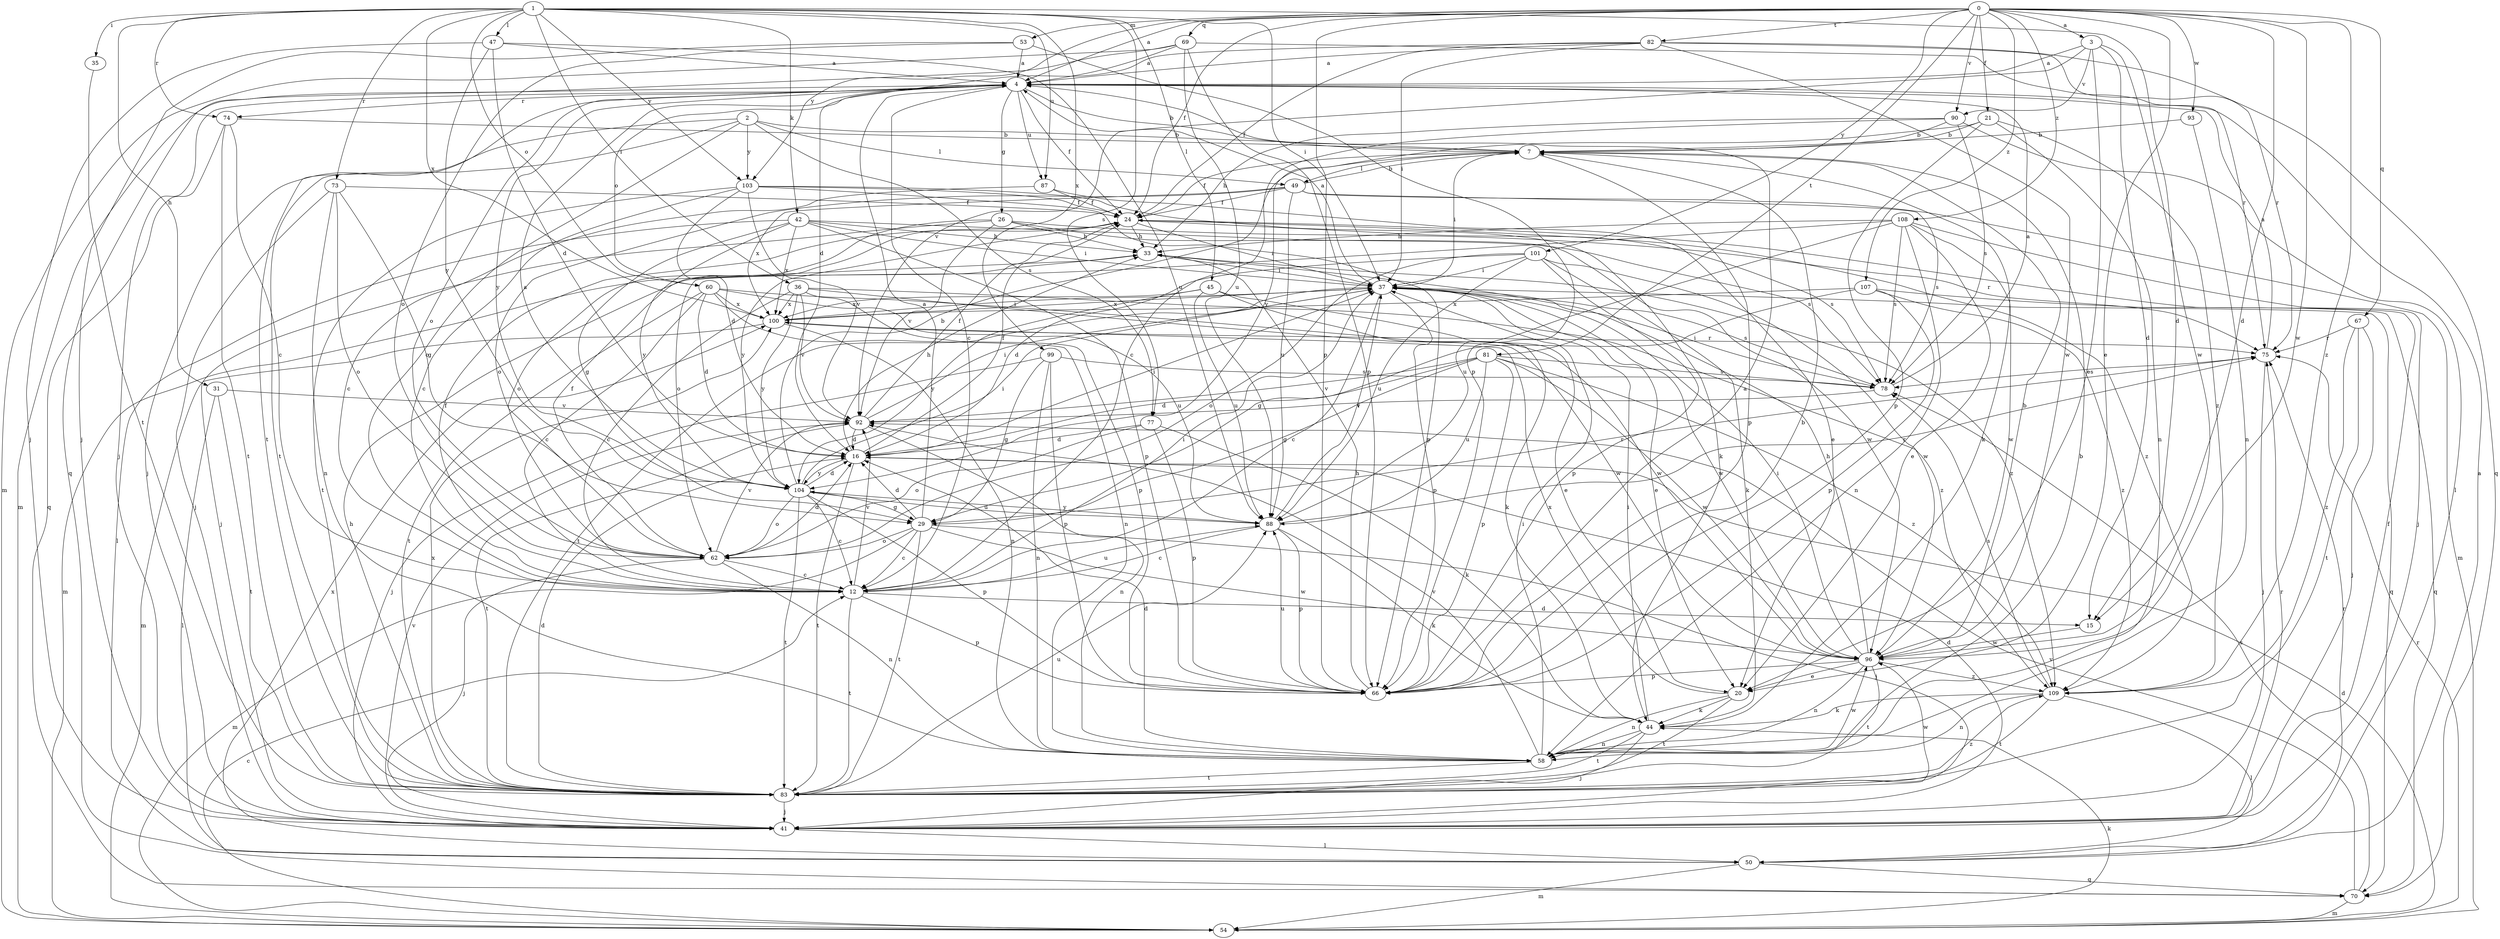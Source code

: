 strict digraph  {
0;
1;
2;
3;
4;
7;
12;
15;
16;
20;
21;
24;
26;
29;
31;
33;
35;
36;
37;
41;
42;
44;
45;
47;
49;
50;
53;
54;
58;
60;
62;
66;
67;
69;
70;
73;
74;
75;
77;
78;
81;
82;
83;
87;
88;
90;
92;
93;
96;
99;
100;
101;
103;
104;
107;
108;
109;
0 -> 3  [label=a];
0 -> 4  [label=a];
0 -> 15  [label=d];
0 -> 20  [label=e];
0 -> 21  [label=f];
0 -> 24  [label=f];
0 -> 53  [label=m];
0 -> 66  [label=p];
0 -> 67  [label=q];
0 -> 69  [label=q];
0 -> 81  [label=t];
0 -> 82  [label=t];
0 -> 90  [label=v];
0 -> 93  [label=w];
0 -> 96  [label=w];
0 -> 101  [label=y];
0 -> 103  [label=y];
0 -> 107  [label=z];
0 -> 108  [label=z];
0 -> 109  [label=z];
1 -> 15  [label=d];
1 -> 31  [label=h];
1 -> 35  [label=i];
1 -> 36  [label=i];
1 -> 37  [label=i];
1 -> 42  [label=k];
1 -> 45  [label=l];
1 -> 47  [label=l];
1 -> 60  [label=o];
1 -> 73  [label=r];
1 -> 74  [label=r];
1 -> 77  [label=s];
1 -> 87  [label=u];
1 -> 99  [label=x];
1 -> 100  [label=x];
1 -> 103  [label=y];
2 -> 7  [label=b];
2 -> 12  [label=c];
2 -> 41  [label=j];
2 -> 49  [label=l];
2 -> 77  [label=s];
2 -> 83  [label=t];
2 -> 103  [label=y];
3 -> 4  [label=a];
3 -> 15  [label=d];
3 -> 20  [label=e];
3 -> 90  [label=v];
3 -> 92  [label=v];
3 -> 96  [label=w];
4 -> 7  [label=b];
4 -> 12  [label=c];
4 -> 24  [label=f];
4 -> 26  [label=g];
4 -> 41  [label=j];
4 -> 54  [label=m];
4 -> 60  [label=o];
4 -> 62  [label=o];
4 -> 74  [label=r];
4 -> 83  [label=t];
4 -> 87  [label=u];
4 -> 104  [label=y];
7 -> 24  [label=f];
7 -> 37  [label=i];
7 -> 44  [label=k];
7 -> 49  [label=l];
7 -> 66  [label=p];
12 -> 15  [label=d];
12 -> 24  [label=f];
12 -> 37  [label=i];
12 -> 66  [label=p];
12 -> 83  [label=t];
12 -> 88  [label=u];
12 -> 92  [label=v];
15 -> 96  [label=w];
16 -> 24  [label=f];
16 -> 33  [label=h];
16 -> 37  [label=i];
16 -> 83  [label=t];
16 -> 104  [label=y];
20 -> 44  [label=k];
20 -> 58  [label=n];
20 -> 83  [label=t];
20 -> 100  [label=x];
21 -> 7  [label=b];
21 -> 58  [label=n];
21 -> 66  [label=p];
21 -> 104  [label=y];
21 -> 109  [label=z];
24 -> 33  [label=h];
24 -> 37  [label=i];
24 -> 78  [label=s];
24 -> 104  [label=y];
24 -> 109  [label=z];
26 -> 33  [label=h];
26 -> 41  [label=j];
26 -> 62  [label=o];
26 -> 75  [label=r];
26 -> 92  [label=v];
26 -> 96  [label=w];
29 -> 4  [label=a];
29 -> 12  [label=c];
29 -> 16  [label=d];
29 -> 41  [label=j];
29 -> 54  [label=m];
29 -> 62  [label=o];
29 -> 75  [label=r];
29 -> 83  [label=t];
29 -> 96  [label=w];
31 -> 50  [label=l];
31 -> 83  [label=t];
31 -> 92  [label=v];
33 -> 37  [label=i];
33 -> 54  [label=m];
33 -> 109  [label=z];
35 -> 83  [label=t];
36 -> 12  [label=c];
36 -> 66  [label=p];
36 -> 92  [label=v];
36 -> 96  [label=w];
36 -> 100  [label=x];
36 -> 104  [label=y];
36 -> 109  [label=z];
37 -> 4  [label=a];
37 -> 12  [label=c];
37 -> 20  [label=e];
37 -> 66  [label=p];
37 -> 70  [label=q];
37 -> 78  [label=s];
37 -> 83  [label=t];
37 -> 96  [label=w];
37 -> 100  [label=x];
41 -> 16  [label=d];
41 -> 24  [label=f];
41 -> 50  [label=l];
41 -> 75  [label=r];
41 -> 92  [label=v];
42 -> 29  [label=g];
42 -> 33  [label=h];
42 -> 37  [label=i];
42 -> 50  [label=l];
42 -> 66  [label=p];
42 -> 78  [label=s];
42 -> 100  [label=x];
42 -> 104  [label=y];
44 -> 37  [label=i];
44 -> 41  [label=j];
44 -> 58  [label=n];
44 -> 83  [label=t];
45 -> 20  [label=e];
45 -> 44  [label=k];
45 -> 88  [label=u];
45 -> 100  [label=x];
45 -> 104  [label=y];
47 -> 4  [label=a];
47 -> 16  [label=d];
47 -> 41  [label=j];
47 -> 88  [label=u];
47 -> 104  [label=y];
49 -> 7  [label=b];
49 -> 24  [label=f];
49 -> 54  [label=m];
49 -> 62  [label=o];
49 -> 78  [label=s];
49 -> 88  [label=u];
49 -> 100  [label=x];
50 -> 4  [label=a];
50 -> 54  [label=m];
50 -> 70  [label=q];
50 -> 75  [label=r];
50 -> 100  [label=x];
53 -> 4  [label=a];
53 -> 41  [label=j];
53 -> 62  [label=o];
53 -> 66  [label=p];
54 -> 12  [label=c];
54 -> 16  [label=d];
54 -> 44  [label=k];
54 -> 75  [label=r];
58 -> 7  [label=b];
58 -> 16  [label=d];
58 -> 37  [label=i];
58 -> 83  [label=t];
58 -> 92  [label=v];
58 -> 96  [label=w];
60 -> 12  [label=c];
60 -> 16  [label=d];
60 -> 58  [label=n];
60 -> 83  [label=t];
60 -> 88  [label=u];
60 -> 96  [label=w];
60 -> 100  [label=x];
62 -> 12  [label=c];
62 -> 16  [label=d];
62 -> 24  [label=f];
62 -> 41  [label=j];
62 -> 58  [label=n];
62 -> 92  [label=v];
66 -> 4  [label=a];
66 -> 7  [label=b];
66 -> 33  [label=h];
66 -> 88  [label=u];
67 -> 41  [label=j];
67 -> 75  [label=r];
67 -> 83  [label=t];
67 -> 109  [label=z];
69 -> 4  [label=a];
69 -> 54  [label=m];
69 -> 66  [label=p];
69 -> 70  [label=q];
69 -> 75  [label=r];
69 -> 88  [label=u];
70 -> 54  [label=m];
70 -> 78  [label=s];
70 -> 92  [label=v];
73 -> 24  [label=f];
73 -> 29  [label=g];
73 -> 41  [label=j];
73 -> 58  [label=n];
73 -> 62  [label=o];
74 -> 7  [label=b];
74 -> 12  [label=c];
74 -> 70  [label=q];
74 -> 83  [label=t];
75 -> 4  [label=a];
75 -> 41  [label=j];
75 -> 78  [label=s];
77 -> 16  [label=d];
77 -> 44  [label=k];
77 -> 62  [label=o];
77 -> 66  [label=p];
78 -> 4  [label=a];
78 -> 37  [label=i];
78 -> 92  [label=v];
81 -> 16  [label=d];
81 -> 29  [label=g];
81 -> 66  [label=p];
81 -> 78  [label=s];
81 -> 88  [label=u];
81 -> 92  [label=v];
81 -> 96  [label=w];
81 -> 109  [label=z];
82 -> 4  [label=a];
82 -> 16  [label=d];
82 -> 24  [label=f];
82 -> 37  [label=i];
82 -> 70  [label=q];
82 -> 75  [label=r];
82 -> 96  [label=w];
83 -> 16  [label=d];
83 -> 33  [label=h];
83 -> 41  [label=j];
83 -> 88  [label=u];
83 -> 96  [label=w];
83 -> 100  [label=x];
83 -> 109  [label=z];
87 -> 12  [label=c];
87 -> 20  [label=e];
87 -> 24  [label=f];
88 -> 12  [label=c];
88 -> 37  [label=i];
88 -> 44  [label=k];
88 -> 66  [label=p];
88 -> 75  [label=r];
88 -> 104  [label=y];
90 -> 7  [label=b];
90 -> 12  [label=c];
90 -> 33  [label=h];
90 -> 50  [label=l];
90 -> 78  [label=s];
92 -> 16  [label=d];
92 -> 24  [label=f];
92 -> 37  [label=i];
92 -> 58  [label=n];
92 -> 83  [label=t];
93 -> 7  [label=b];
93 -> 58  [label=n];
96 -> 7  [label=b];
96 -> 20  [label=e];
96 -> 33  [label=h];
96 -> 37  [label=i];
96 -> 58  [label=n];
96 -> 66  [label=p];
96 -> 83  [label=t];
96 -> 109  [label=z];
99 -> 29  [label=g];
99 -> 41  [label=j];
99 -> 58  [label=n];
99 -> 66  [label=p];
99 -> 78  [label=s];
100 -> 37  [label=i];
100 -> 54  [label=m];
100 -> 58  [label=n];
100 -> 75  [label=r];
101 -> 16  [label=d];
101 -> 37  [label=i];
101 -> 44  [label=k];
101 -> 62  [label=o];
101 -> 66  [label=p];
101 -> 88  [label=u];
101 -> 96  [label=w];
103 -> 12  [label=c];
103 -> 16  [label=d];
103 -> 24  [label=f];
103 -> 44  [label=k];
103 -> 66  [label=p];
103 -> 83  [label=t];
103 -> 92  [label=v];
104 -> 4  [label=a];
104 -> 7  [label=b];
104 -> 12  [label=c];
104 -> 16  [label=d];
104 -> 29  [label=g];
104 -> 37  [label=i];
104 -> 62  [label=o];
104 -> 66  [label=p];
104 -> 83  [label=t];
104 -> 88  [label=u];
107 -> 29  [label=g];
107 -> 66  [label=p];
107 -> 70  [label=q];
107 -> 100  [label=x];
107 -> 109  [label=z];
108 -> 20  [label=e];
108 -> 33  [label=h];
108 -> 41  [label=j];
108 -> 58  [label=n];
108 -> 62  [label=o];
108 -> 78  [label=s];
108 -> 88  [label=u];
108 -> 96  [label=w];
109 -> 44  [label=k];
109 -> 50  [label=l];
109 -> 58  [label=n];
109 -> 78  [label=s];
109 -> 83  [label=t];
}
